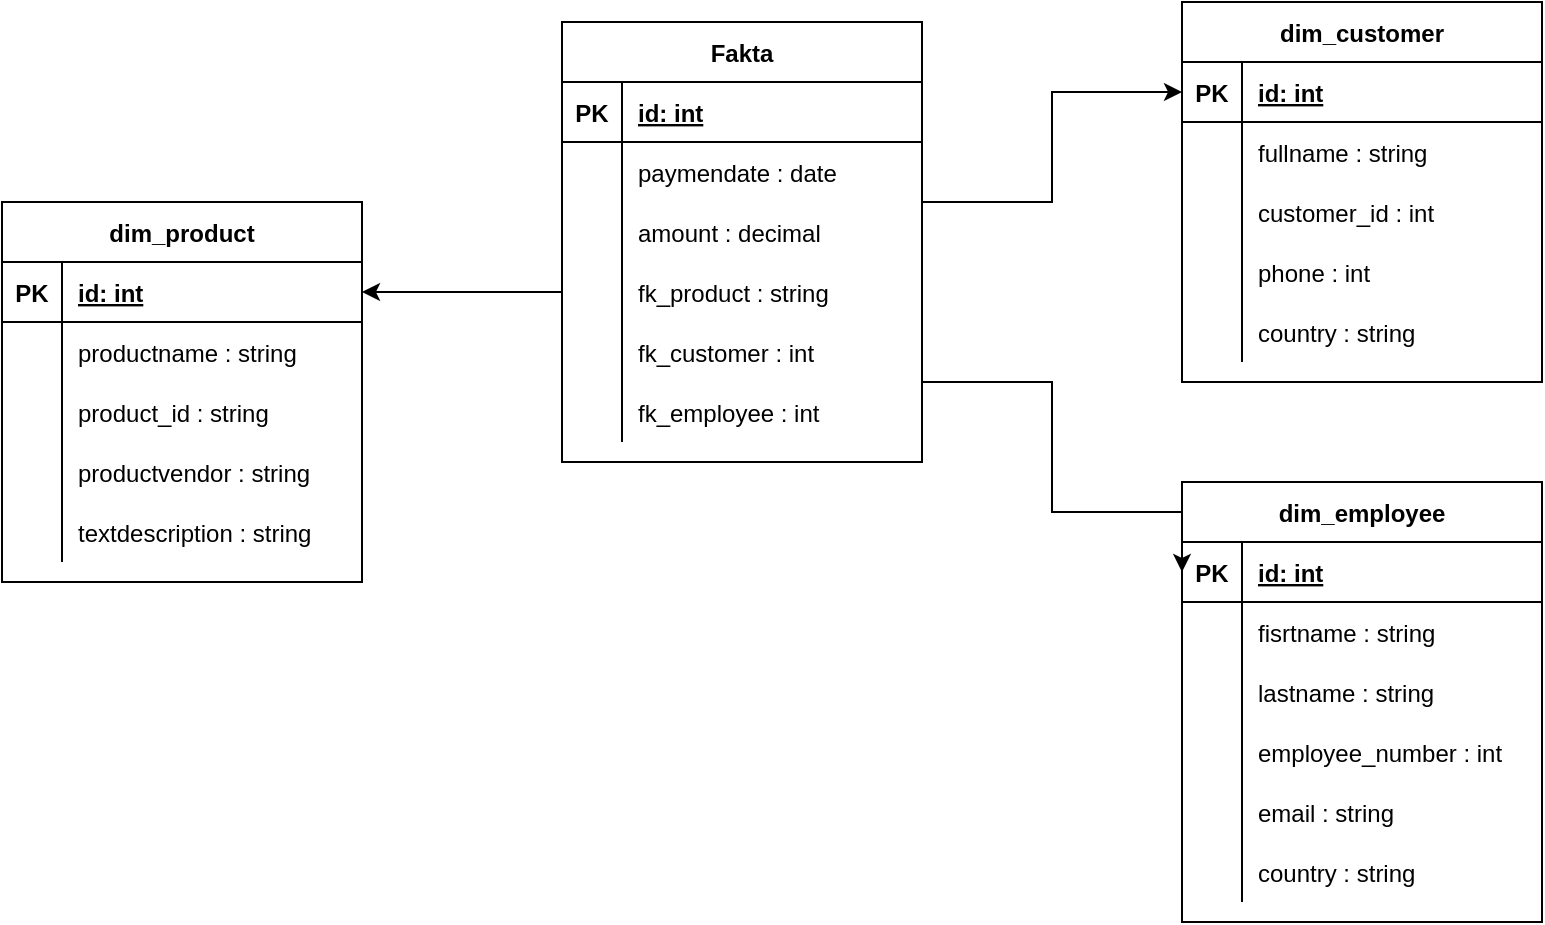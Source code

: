 <mxfile version="13.9.9" type="device"><diagram id="bdXrwiNZga5nxx35BRS3" name="Page-1"><mxGraphModel dx="1702" dy="486" grid="1" gridSize="10" guides="1" tooltips="1" connect="1" arrows="1" fold="1" page="1" pageScale="1" pageWidth="850" pageHeight="1100" math="0" shadow="0"><root><mxCell id="0"/><mxCell id="1" parent="0"/><mxCell id="JcETz3GbUN6TchG61PF5-17" style="edgeStyle=orthogonalEdgeStyle;rounded=0;orthogonalLoop=1;jettySize=auto;html=1;entryX=1;entryY=0.5;entryDx=0;entryDy=0;exitX=0;exitY=0.5;exitDx=0;exitDy=0;" parent="1" source="JcETz3GbUN6TchG61PF5-11" target="JcETz3GbUN6TchG61PF5-21" edge="1"><mxGeometry relative="1" as="geometry"><mxPoint x="208" y="190" as="sourcePoint"/></mxGeometry></mxCell><mxCell id="JcETz3GbUN6TchG61PF5-18" style="edgeStyle=orthogonalEdgeStyle;rounded=0;orthogonalLoop=1;jettySize=auto;html=1;exitX=1;exitY=0.5;exitDx=0;exitDy=0;entryX=0;entryY=0.5;entryDx=0;entryDy=0;" parent="1" source="JcETz3GbUN6TchG61PF5-14" target="JcETz3GbUN6TchG61PF5-37" edge="1"><mxGeometry relative="1" as="geometry"><mxPoint x="490" y="180" as="targetPoint"/><Array as="points"><mxPoint x="420" y="230"/><mxPoint x="485" y="230"/><mxPoint x="485" y="175"/></Array></mxGeometry></mxCell><mxCell id="JcETz3GbUN6TchG61PF5-19" style="edgeStyle=orthogonalEdgeStyle;rounded=0;orthogonalLoop=1;jettySize=auto;html=1;entryX=0;entryY=0.5;entryDx=0;entryDy=0;exitX=1;exitY=0.5;exitDx=0;exitDy=0;" parent="1" source="JcETz3GbUN6TchG61PF5-62" target="JcETz3GbUN6TchG61PF5-50" edge="1"><mxGeometry relative="1" as="geometry"><mxPoint x="210" y="295.059" as="sourcePoint"/><Array as="points"><mxPoint x="420" y="320"/><mxPoint x="485" y="320"/><mxPoint x="485" y="385"/></Array></mxGeometry></mxCell><mxCell id="JcETz3GbUN6TchG61PF5-1" value="Fakta" style="shape=table;startSize=30;container=1;collapsible=1;childLayout=tableLayout;fixedRows=1;rowLines=0;fontStyle=1;align=center;resizeLast=1;" parent="1" vertex="1"><mxGeometry x="240" y="140" width="180" height="220" as="geometry"/></mxCell><mxCell id="JcETz3GbUN6TchG61PF5-2" value="" style="shape=tableRow;horizontal=0;startSize=0;swimlaneHead=0;swimlaneBody=0;fillColor=none;collapsible=0;dropTarget=0;points=[[0,0.5],[1,0.5]];portConstraint=eastwest;top=0;left=0;right=0;bottom=1;" parent="JcETz3GbUN6TchG61PF5-1" vertex="1"><mxGeometry y="30" width="180" height="30" as="geometry"/></mxCell><mxCell id="JcETz3GbUN6TchG61PF5-3" value="PK" style="shape=partialRectangle;connectable=0;fillColor=none;top=0;left=0;bottom=0;right=0;fontStyle=1;overflow=hidden;" parent="JcETz3GbUN6TchG61PF5-2" vertex="1"><mxGeometry width="30" height="30" as="geometry"><mxRectangle width="30" height="30" as="alternateBounds"/></mxGeometry></mxCell><mxCell id="JcETz3GbUN6TchG61PF5-4" value="id: int" style="shape=partialRectangle;connectable=0;fillColor=none;top=0;left=0;bottom=0;right=0;align=left;spacingLeft=6;fontStyle=5;overflow=hidden;" parent="JcETz3GbUN6TchG61PF5-2" vertex="1"><mxGeometry x="30" width="150" height="30" as="geometry"><mxRectangle width="150" height="30" as="alternateBounds"/></mxGeometry></mxCell><mxCell id="JcETz3GbUN6TchG61PF5-5" value="" style="shape=tableRow;horizontal=0;startSize=0;swimlaneHead=0;swimlaneBody=0;fillColor=none;collapsible=0;dropTarget=0;points=[[0,0.5],[1,0.5]];portConstraint=eastwest;top=0;left=0;right=0;bottom=0;" parent="JcETz3GbUN6TchG61PF5-1" vertex="1"><mxGeometry y="60" width="180" height="30" as="geometry"/></mxCell><mxCell id="JcETz3GbUN6TchG61PF5-6" value="" style="shape=partialRectangle;connectable=0;fillColor=none;top=0;left=0;bottom=0;right=0;editable=1;overflow=hidden;" parent="JcETz3GbUN6TchG61PF5-5" vertex="1"><mxGeometry width="30" height="30" as="geometry"><mxRectangle width="30" height="30" as="alternateBounds"/></mxGeometry></mxCell><mxCell id="JcETz3GbUN6TchG61PF5-7" value="paymendate : date" style="shape=partialRectangle;connectable=0;fillColor=none;top=0;left=0;bottom=0;right=0;align=left;spacingLeft=6;overflow=hidden;" parent="JcETz3GbUN6TchG61PF5-5" vertex="1"><mxGeometry x="30" width="150" height="30" as="geometry"><mxRectangle width="150" height="30" as="alternateBounds"/></mxGeometry></mxCell><mxCell id="JcETz3GbUN6TchG61PF5-8" value="" style="shape=tableRow;horizontal=0;startSize=0;swimlaneHead=0;swimlaneBody=0;fillColor=none;collapsible=0;dropTarget=0;points=[[0,0.5],[1,0.5]];portConstraint=eastwest;top=0;left=0;right=0;bottom=0;" parent="JcETz3GbUN6TchG61PF5-1" vertex="1"><mxGeometry y="90" width="180" height="30" as="geometry"/></mxCell><mxCell id="JcETz3GbUN6TchG61PF5-9" value="" style="shape=partialRectangle;connectable=0;fillColor=none;top=0;left=0;bottom=0;right=0;editable=1;overflow=hidden;" parent="JcETz3GbUN6TchG61PF5-8" vertex="1"><mxGeometry width="30" height="30" as="geometry"><mxRectangle width="30" height="30" as="alternateBounds"/></mxGeometry></mxCell><mxCell id="JcETz3GbUN6TchG61PF5-10" value="amount : decimal" style="shape=partialRectangle;connectable=0;fillColor=none;top=0;left=0;bottom=0;right=0;align=left;spacingLeft=6;overflow=hidden;" parent="JcETz3GbUN6TchG61PF5-8" vertex="1"><mxGeometry x="30" width="150" height="30" as="geometry"><mxRectangle width="150" height="30" as="alternateBounds"/></mxGeometry></mxCell><mxCell id="JcETz3GbUN6TchG61PF5-11" value="" style="shape=tableRow;horizontal=0;startSize=0;swimlaneHead=0;swimlaneBody=0;fillColor=none;collapsible=0;dropTarget=0;points=[[0,0.5],[1,0.5]];portConstraint=eastwest;top=0;left=0;right=0;bottom=0;" parent="JcETz3GbUN6TchG61PF5-1" vertex="1"><mxGeometry y="120" width="180" height="30" as="geometry"/></mxCell><mxCell id="JcETz3GbUN6TchG61PF5-12" value="" style="shape=partialRectangle;connectable=0;fillColor=none;top=0;left=0;bottom=0;right=0;editable=1;overflow=hidden;" parent="JcETz3GbUN6TchG61PF5-11" vertex="1"><mxGeometry width="30" height="30" as="geometry"><mxRectangle width="30" height="30" as="alternateBounds"/></mxGeometry></mxCell><mxCell id="JcETz3GbUN6TchG61PF5-13" value="fk_product : string" style="shape=partialRectangle;connectable=0;fillColor=none;top=0;left=0;bottom=0;right=0;align=left;spacingLeft=6;overflow=hidden;" parent="JcETz3GbUN6TchG61PF5-11" vertex="1"><mxGeometry x="30" width="150" height="30" as="geometry"><mxRectangle width="150" height="30" as="alternateBounds"/></mxGeometry></mxCell><mxCell id="JcETz3GbUN6TchG61PF5-14" value="" style="shape=tableRow;horizontal=0;startSize=0;swimlaneHead=0;swimlaneBody=0;fillColor=none;collapsible=0;dropTarget=0;points=[[0,0.5],[1,0.5]];portConstraint=eastwest;top=0;left=0;right=0;bottom=0;" parent="JcETz3GbUN6TchG61PF5-1" vertex="1"><mxGeometry y="150" width="180" height="30" as="geometry"/></mxCell><mxCell id="JcETz3GbUN6TchG61PF5-15" value="" style="shape=partialRectangle;connectable=0;fillColor=none;top=0;left=0;bottom=0;right=0;editable=1;overflow=hidden;" parent="JcETz3GbUN6TchG61PF5-14" vertex="1"><mxGeometry width="30" height="30" as="geometry"><mxRectangle width="30" height="30" as="alternateBounds"/></mxGeometry></mxCell><mxCell id="JcETz3GbUN6TchG61PF5-16" value="fk_customer : int" style="shape=partialRectangle;connectable=0;fillColor=none;top=0;left=0;bottom=0;right=0;align=left;spacingLeft=6;overflow=hidden;" parent="JcETz3GbUN6TchG61PF5-14" vertex="1"><mxGeometry x="30" width="150" height="30" as="geometry"><mxRectangle width="150" height="30" as="alternateBounds"/></mxGeometry></mxCell><mxCell id="JcETz3GbUN6TchG61PF5-62" value="" style="shape=tableRow;horizontal=0;startSize=0;swimlaneHead=0;swimlaneBody=0;fillColor=none;collapsible=0;dropTarget=0;points=[[0,0.5],[1,0.5]];portConstraint=eastwest;top=0;left=0;right=0;bottom=0;" parent="JcETz3GbUN6TchG61PF5-1" vertex="1"><mxGeometry y="180" width="180" height="30" as="geometry"/></mxCell><mxCell id="JcETz3GbUN6TchG61PF5-63" value="" style="shape=partialRectangle;connectable=0;fillColor=none;top=0;left=0;bottom=0;right=0;editable=1;overflow=hidden;" parent="JcETz3GbUN6TchG61PF5-62" vertex="1"><mxGeometry width="30" height="30" as="geometry"><mxRectangle width="30" height="30" as="alternateBounds"/></mxGeometry></mxCell><mxCell id="JcETz3GbUN6TchG61PF5-64" value="fk_employee : int" style="shape=partialRectangle;connectable=0;fillColor=none;top=0;left=0;bottom=0;right=0;align=left;spacingLeft=6;overflow=hidden;" parent="JcETz3GbUN6TchG61PF5-62" vertex="1"><mxGeometry x="30" width="150" height="30" as="geometry"><mxRectangle width="150" height="30" as="alternateBounds"/></mxGeometry></mxCell><mxCell id="JcETz3GbUN6TchG61PF5-36" value="dim_customer" style="shape=table;startSize=30;container=1;collapsible=1;childLayout=tableLayout;fixedRows=1;rowLines=0;fontStyle=1;align=center;resizeLast=1;" parent="1" vertex="1"><mxGeometry x="550" y="130" width="180" height="190" as="geometry"/></mxCell><mxCell id="JcETz3GbUN6TchG61PF5-37" value="" style="shape=tableRow;horizontal=0;startSize=0;swimlaneHead=0;swimlaneBody=0;fillColor=none;collapsible=0;dropTarget=0;points=[[0,0.5],[1,0.5]];portConstraint=eastwest;top=0;left=0;right=0;bottom=1;" parent="JcETz3GbUN6TchG61PF5-36" vertex="1"><mxGeometry y="30" width="180" height="30" as="geometry"/></mxCell><mxCell id="JcETz3GbUN6TchG61PF5-38" value="PK" style="shape=partialRectangle;connectable=0;fillColor=none;top=0;left=0;bottom=0;right=0;fontStyle=1;overflow=hidden;" parent="JcETz3GbUN6TchG61PF5-37" vertex="1"><mxGeometry width="30" height="30" as="geometry"><mxRectangle width="30" height="30" as="alternateBounds"/></mxGeometry></mxCell><mxCell id="JcETz3GbUN6TchG61PF5-39" value="id: int" style="shape=partialRectangle;connectable=0;fillColor=none;top=0;left=0;bottom=0;right=0;align=left;spacingLeft=6;fontStyle=5;overflow=hidden;" parent="JcETz3GbUN6TchG61PF5-37" vertex="1"><mxGeometry x="30" width="150" height="30" as="geometry"><mxRectangle width="150" height="30" as="alternateBounds"/></mxGeometry></mxCell><mxCell id="JcETz3GbUN6TchG61PF5-40" value="" style="shape=tableRow;horizontal=0;startSize=0;swimlaneHead=0;swimlaneBody=0;fillColor=none;collapsible=0;dropTarget=0;points=[[0,0.5],[1,0.5]];portConstraint=eastwest;top=0;left=0;right=0;bottom=0;" parent="JcETz3GbUN6TchG61PF5-36" vertex="1"><mxGeometry y="60" width="180" height="30" as="geometry"/></mxCell><mxCell id="JcETz3GbUN6TchG61PF5-41" value="" style="shape=partialRectangle;connectable=0;fillColor=none;top=0;left=0;bottom=0;right=0;editable=1;overflow=hidden;" parent="JcETz3GbUN6TchG61PF5-40" vertex="1"><mxGeometry width="30" height="30" as="geometry"><mxRectangle width="30" height="30" as="alternateBounds"/></mxGeometry></mxCell><mxCell id="JcETz3GbUN6TchG61PF5-42" value="fullname : string" style="shape=partialRectangle;connectable=0;fillColor=none;top=0;left=0;bottom=0;right=0;align=left;spacingLeft=6;overflow=hidden;" parent="JcETz3GbUN6TchG61PF5-40" vertex="1"><mxGeometry x="30" width="150" height="30" as="geometry"><mxRectangle width="150" height="30" as="alternateBounds"/></mxGeometry></mxCell><mxCell id="JcETz3GbUN6TchG61PF5-46" value="" style="shape=tableRow;horizontal=0;startSize=0;swimlaneHead=0;swimlaneBody=0;fillColor=none;collapsible=0;dropTarget=0;points=[[0,0.5],[1,0.5]];portConstraint=eastwest;top=0;left=0;right=0;bottom=0;" parent="JcETz3GbUN6TchG61PF5-36" vertex="1"><mxGeometry y="90" width="180" height="30" as="geometry"/></mxCell><mxCell id="JcETz3GbUN6TchG61PF5-47" value="" style="shape=partialRectangle;connectable=0;fillColor=none;top=0;left=0;bottom=0;right=0;editable=1;overflow=hidden;" parent="JcETz3GbUN6TchG61PF5-46" vertex="1"><mxGeometry width="30" height="30" as="geometry"><mxRectangle width="30" height="30" as="alternateBounds"/></mxGeometry></mxCell><mxCell id="JcETz3GbUN6TchG61PF5-48" value="customer_id : int" style="shape=partialRectangle;connectable=0;fillColor=none;top=0;left=0;bottom=0;right=0;align=left;spacingLeft=6;overflow=hidden;" parent="JcETz3GbUN6TchG61PF5-46" vertex="1"><mxGeometry x="30" width="150" height="30" as="geometry"><mxRectangle width="150" height="30" as="alternateBounds"/></mxGeometry></mxCell><mxCell id="JcETz3GbUN6TchG61PF5-43" value="" style="shape=tableRow;horizontal=0;startSize=0;swimlaneHead=0;swimlaneBody=0;fillColor=none;collapsible=0;dropTarget=0;points=[[0,0.5],[1,0.5]];portConstraint=eastwest;top=0;left=0;right=0;bottom=0;" parent="JcETz3GbUN6TchG61PF5-36" vertex="1"><mxGeometry y="120" width="180" height="30" as="geometry"/></mxCell><mxCell id="JcETz3GbUN6TchG61PF5-44" value="" style="shape=partialRectangle;connectable=0;fillColor=none;top=0;left=0;bottom=0;right=0;editable=1;overflow=hidden;" parent="JcETz3GbUN6TchG61PF5-43" vertex="1"><mxGeometry width="30" height="30" as="geometry"><mxRectangle width="30" height="30" as="alternateBounds"/></mxGeometry></mxCell><mxCell id="JcETz3GbUN6TchG61PF5-45" value="phone : int" style="shape=partialRectangle;connectable=0;fillColor=none;top=0;left=0;bottom=0;right=0;align=left;spacingLeft=6;overflow=hidden;" parent="JcETz3GbUN6TchG61PF5-43" vertex="1"><mxGeometry x="30" width="150" height="30" as="geometry"><mxRectangle width="150" height="30" as="alternateBounds"/></mxGeometry></mxCell><mxCell id="jf8iu5LKXMq_33G0vEwZ-2" value="" style="shape=tableRow;horizontal=0;startSize=0;swimlaneHead=0;swimlaneBody=0;fillColor=none;collapsible=0;dropTarget=0;points=[[0,0.5],[1,0.5]];portConstraint=eastwest;top=0;left=0;right=0;bottom=0;" parent="JcETz3GbUN6TchG61PF5-36" vertex="1"><mxGeometry y="150" width="180" height="30" as="geometry"/></mxCell><mxCell id="jf8iu5LKXMq_33G0vEwZ-3" value="" style="shape=partialRectangle;connectable=0;fillColor=none;top=0;left=0;bottom=0;right=0;editable=1;overflow=hidden;" parent="jf8iu5LKXMq_33G0vEwZ-2" vertex="1"><mxGeometry width="30" height="30" as="geometry"><mxRectangle width="30" height="30" as="alternateBounds"/></mxGeometry></mxCell><mxCell id="jf8iu5LKXMq_33G0vEwZ-4" value="country : string" style="shape=partialRectangle;connectable=0;fillColor=none;top=0;left=0;bottom=0;right=0;align=left;spacingLeft=6;overflow=hidden;" parent="jf8iu5LKXMq_33G0vEwZ-2" vertex="1"><mxGeometry x="30" width="150" height="30" as="geometry"><mxRectangle width="150" height="30" as="alternateBounds"/></mxGeometry></mxCell><mxCell id="JcETz3GbUN6TchG61PF5-20" value="dim_product" style="shape=table;startSize=30;container=1;collapsible=1;childLayout=tableLayout;fixedRows=1;rowLines=0;fontStyle=1;align=center;resizeLast=1;" parent="1" vertex="1"><mxGeometry x="-40" y="230" width="180" height="190" as="geometry"/></mxCell><mxCell id="JcETz3GbUN6TchG61PF5-21" value="" style="shape=tableRow;horizontal=0;startSize=0;swimlaneHead=0;swimlaneBody=0;fillColor=none;collapsible=0;dropTarget=0;points=[[0,0.5],[1,0.5]];portConstraint=eastwest;top=0;left=0;right=0;bottom=1;" parent="JcETz3GbUN6TchG61PF5-20" vertex="1"><mxGeometry y="30" width="180" height="30" as="geometry"/></mxCell><mxCell id="JcETz3GbUN6TchG61PF5-22" value="PK" style="shape=partialRectangle;connectable=0;fillColor=none;top=0;left=0;bottom=0;right=0;fontStyle=1;overflow=hidden;" parent="JcETz3GbUN6TchG61PF5-21" vertex="1"><mxGeometry width="30" height="30" as="geometry"><mxRectangle width="30" height="30" as="alternateBounds"/></mxGeometry></mxCell><mxCell id="JcETz3GbUN6TchG61PF5-23" value="id: int" style="shape=partialRectangle;connectable=0;fillColor=none;top=0;left=0;bottom=0;right=0;align=left;spacingLeft=6;fontStyle=5;overflow=hidden;" parent="JcETz3GbUN6TchG61PF5-21" vertex="1"><mxGeometry x="30" width="150" height="30" as="geometry"><mxRectangle width="150" height="30" as="alternateBounds"/></mxGeometry></mxCell><mxCell id="JcETz3GbUN6TchG61PF5-24" value="" style="shape=tableRow;horizontal=0;startSize=0;swimlaneHead=0;swimlaneBody=0;fillColor=none;collapsible=0;dropTarget=0;points=[[0,0.5],[1,0.5]];portConstraint=eastwest;top=0;left=0;right=0;bottom=0;" parent="JcETz3GbUN6TchG61PF5-20" vertex="1"><mxGeometry y="60" width="180" height="30" as="geometry"/></mxCell><mxCell id="JcETz3GbUN6TchG61PF5-25" value="" style="shape=partialRectangle;connectable=0;fillColor=none;top=0;left=0;bottom=0;right=0;editable=1;overflow=hidden;" parent="JcETz3GbUN6TchG61PF5-24" vertex="1"><mxGeometry width="30" height="30" as="geometry"><mxRectangle width="30" height="30" as="alternateBounds"/></mxGeometry></mxCell><mxCell id="JcETz3GbUN6TchG61PF5-26" value="productname : string" style="shape=partialRectangle;connectable=0;fillColor=none;top=0;left=0;bottom=0;right=0;align=left;spacingLeft=6;overflow=hidden;" parent="JcETz3GbUN6TchG61PF5-24" vertex="1"><mxGeometry x="30" width="150" height="30" as="geometry"><mxRectangle width="150" height="30" as="alternateBounds"/></mxGeometry></mxCell><mxCell id="jf8iu5LKXMq_33G0vEwZ-8" value="" style="shape=tableRow;horizontal=0;startSize=0;swimlaneHead=0;swimlaneBody=0;fillColor=none;collapsible=0;dropTarget=0;points=[[0,0.5],[1,0.5]];portConstraint=eastwest;top=0;left=0;right=0;bottom=0;" parent="JcETz3GbUN6TchG61PF5-20" vertex="1"><mxGeometry y="90" width="180" height="30" as="geometry"/></mxCell><mxCell id="jf8iu5LKXMq_33G0vEwZ-9" value="" style="shape=partialRectangle;connectable=0;fillColor=none;top=0;left=0;bottom=0;right=0;editable=1;overflow=hidden;" parent="jf8iu5LKXMq_33G0vEwZ-8" vertex="1"><mxGeometry width="30" height="30" as="geometry"><mxRectangle width="30" height="30" as="alternateBounds"/></mxGeometry></mxCell><mxCell id="jf8iu5LKXMq_33G0vEwZ-10" value="product_id : string" style="shape=partialRectangle;connectable=0;fillColor=none;top=0;left=0;bottom=0;right=0;align=left;spacingLeft=6;overflow=hidden;" parent="jf8iu5LKXMq_33G0vEwZ-8" vertex="1"><mxGeometry x="30" width="150" height="30" as="geometry"><mxRectangle width="150" height="30" as="alternateBounds"/></mxGeometry></mxCell><mxCell id="JcETz3GbUN6TchG61PF5-30" value="" style="shape=tableRow;horizontal=0;startSize=0;swimlaneHead=0;swimlaneBody=0;fillColor=none;collapsible=0;dropTarget=0;points=[[0,0.5],[1,0.5]];portConstraint=eastwest;top=0;left=0;right=0;bottom=0;" parent="JcETz3GbUN6TchG61PF5-20" vertex="1"><mxGeometry y="120" width="180" height="30" as="geometry"/></mxCell><mxCell id="JcETz3GbUN6TchG61PF5-31" value="" style="shape=partialRectangle;connectable=0;fillColor=none;top=0;left=0;bottom=0;right=0;editable=1;overflow=hidden;" parent="JcETz3GbUN6TchG61PF5-30" vertex="1"><mxGeometry width="30" height="30" as="geometry"><mxRectangle width="30" height="30" as="alternateBounds"/></mxGeometry></mxCell><mxCell id="JcETz3GbUN6TchG61PF5-32" value="productvendor : string" style="shape=partialRectangle;connectable=0;fillColor=none;top=0;left=0;bottom=0;right=0;align=left;spacingLeft=6;overflow=hidden;" parent="JcETz3GbUN6TchG61PF5-30" vertex="1"><mxGeometry x="30" width="150" height="30" as="geometry"><mxRectangle width="150" height="30" as="alternateBounds"/></mxGeometry></mxCell><mxCell id="JcETz3GbUN6TchG61PF5-33" value="" style="shape=tableRow;horizontal=0;startSize=0;swimlaneHead=0;swimlaneBody=0;fillColor=none;collapsible=0;dropTarget=0;points=[[0,0.5],[1,0.5]];portConstraint=eastwest;top=0;left=0;right=0;bottom=0;" parent="JcETz3GbUN6TchG61PF5-20" vertex="1"><mxGeometry y="150" width="180" height="30" as="geometry"/></mxCell><mxCell id="JcETz3GbUN6TchG61PF5-34" value="" style="shape=partialRectangle;connectable=0;fillColor=none;top=0;left=0;bottom=0;right=0;editable=1;overflow=hidden;" parent="JcETz3GbUN6TchG61PF5-33" vertex="1"><mxGeometry width="30" height="30" as="geometry"><mxRectangle width="30" height="30" as="alternateBounds"/></mxGeometry></mxCell><mxCell id="JcETz3GbUN6TchG61PF5-35" value="textdescription : string" style="shape=partialRectangle;connectable=0;fillColor=none;top=0;left=0;bottom=0;right=0;align=left;spacingLeft=6;overflow=hidden;" parent="JcETz3GbUN6TchG61PF5-33" vertex="1"><mxGeometry x="30" width="150" height="30" as="geometry"><mxRectangle width="150" height="30" as="alternateBounds"/></mxGeometry></mxCell><mxCell id="JcETz3GbUN6TchG61PF5-49" value="dim_employee" style="shape=table;startSize=30;container=1;collapsible=1;childLayout=tableLayout;fixedRows=1;rowLines=0;fontStyle=1;align=center;resizeLast=1;" parent="1" vertex="1"><mxGeometry x="550" y="370" width="180" height="220" as="geometry"/></mxCell><mxCell id="JcETz3GbUN6TchG61PF5-50" value="" style="shape=tableRow;horizontal=0;startSize=0;swimlaneHead=0;swimlaneBody=0;fillColor=none;collapsible=0;dropTarget=0;points=[[0,0.5],[1,0.5]];portConstraint=eastwest;top=0;left=0;right=0;bottom=1;" parent="JcETz3GbUN6TchG61PF5-49" vertex="1"><mxGeometry y="30" width="180" height="30" as="geometry"/></mxCell><mxCell id="JcETz3GbUN6TchG61PF5-51" value="PK" style="shape=partialRectangle;connectable=0;fillColor=none;top=0;left=0;bottom=0;right=0;fontStyle=1;overflow=hidden;" parent="JcETz3GbUN6TchG61PF5-50" vertex="1"><mxGeometry width="30" height="30" as="geometry"><mxRectangle width="30" height="30" as="alternateBounds"/></mxGeometry></mxCell><mxCell id="JcETz3GbUN6TchG61PF5-52" value="id: int" style="shape=partialRectangle;connectable=0;fillColor=none;top=0;left=0;bottom=0;right=0;align=left;spacingLeft=6;fontStyle=5;overflow=hidden;" parent="JcETz3GbUN6TchG61PF5-50" vertex="1"><mxGeometry x="30" width="150" height="30" as="geometry"><mxRectangle width="150" height="30" as="alternateBounds"/></mxGeometry></mxCell><mxCell id="JcETz3GbUN6TchG61PF5-53" value="" style="shape=tableRow;horizontal=0;startSize=0;swimlaneHead=0;swimlaneBody=0;fillColor=none;collapsible=0;dropTarget=0;points=[[0,0.5],[1,0.5]];portConstraint=eastwest;top=0;left=0;right=0;bottom=0;" parent="JcETz3GbUN6TchG61PF5-49" vertex="1"><mxGeometry y="60" width="180" height="30" as="geometry"/></mxCell><mxCell id="JcETz3GbUN6TchG61PF5-54" value="" style="shape=partialRectangle;connectable=0;fillColor=none;top=0;left=0;bottom=0;right=0;editable=1;overflow=hidden;" parent="JcETz3GbUN6TchG61PF5-53" vertex="1"><mxGeometry width="30" height="30" as="geometry"><mxRectangle width="30" height="30" as="alternateBounds"/></mxGeometry></mxCell><mxCell id="JcETz3GbUN6TchG61PF5-55" value="fisrtname : string" style="shape=partialRectangle;connectable=0;fillColor=none;top=0;left=0;bottom=0;right=0;align=left;spacingLeft=6;overflow=hidden;" parent="JcETz3GbUN6TchG61PF5-53" vertex="1"><mxGeometry x="30" width="150" height="30" as="geometry"><mxRectangle width="150" height="30" as="alternateBounds"/></mxGeometry></mxCell><mxCell id="15f6i8OAUomY8O3cbVf2-4" value="" style="shape=tableRow;horizontal=0;startSize=0;swimlaneHead=0;swimlaneBody=0;fillColor=none;collapsible=0;dropTarget=0;points=[[0,0.5],[1,0.5]];portConstraint=eastwest;top=0;left=0;right=0;bottom=0;" parent="JcETz3GbUN6TchG61PF5-49" vertex="1"><mxGeometry y="90" width="180" height="30" as="geometry"/></mxCell><mxCell id="15f6i8OAUomY8O3cbVf2-5" value="" style="shape=partialRectangle;connectable=0;fillColor=none;top=0;left=0;bottom=0;right=0;editable=1;overflow=hidden;" parent="15f6i8OAUomY8O3cbVf2-4" vertex="1"><mxGeometry width="30" height="30" as="geometry"><mxRectangle width="30" height="30" as="alternateBounds"/></mxGeometry></mxCell><mxCell id="15f6i8OAUomY8O3cbVf2-6" value="lastname : string" style="shape=partialRectangle;connectable=0;fillColor=none;top=0;left=0;bottom=0;right=0;align=left;spacingLeft=6;overflow=hidden;" parent="15f6i8OAUomY8O3cbVf2-4" vertex="1"><mxGeometry x="30" width="150" height="30" as="geometry"><mxRectangle width="150" height="30" as="alternateBounds"/></mxGeometry></mxCell><mxCell id="JcETz3GbUN6TchG61PF5-59" value="" style="shape=tableRow;horizontal=0;startSize=0;swimlaneHead=0;swimlaneBody=0;fillColor=none;collapsible=0;dropTarget=0;points=[[0,0.5],[1,0.5]];portConstraint=eastwest;top=0;left=0;right=0;bottom=0;" parent="JcETz3GbUN6TchG61PF5-49" vertex="1"><mxGeometry y="120" width="180" height="30" as="geometry"/></mxCell><mxCell id="JcETz3GbUN6TchG61PF5-60" value="" style="shape=partialRectangle;connectable=0;fillColor=none;top=0;left=0;bottom=0;right=0;editable=1;overflow=hidden;" parent="JcETz3GbUN6TchG61PF5-59" vertex="1"><mxGeometry width="30" height="30" as="geometry"><mxRectangle width="30" height="30" as="alternateBounds"/></mxGeometry></mxCell><mxCell id="JcETz3GbUN6TchG61PF5-61" value="employee_number : int" style="shape=partialRectangle;connectable=0;fillColor=none;top=0;left=0;bottom=0;right=0;align=left;spacingLeft=6;overflow=hidden;" parent="JcETz3GbUN6TchG61PF5-59" vertex="1"><mxGeometry x="30" width="150" height="30" as="geometry"><mxRectangle width="150" height="30" as="alternateBounds"/></mxGeometry></mxCell><mxCell id="jf8iu5LKXMq_33G0vEwZ-5" value="" style="shape=tableRow;horizontal=0;startSize=0;swimlaneHead=0;swimlaneBody=0;fillColor=none;collapsible=0;dropTarget=0;points=[[0,0.5],[1,0.5]];portConstraint=eastwest;top=0;left=0;right=0;bottom=0;" parent="JcETz3GbUN6TchG61PF5-49" vertex="1"><mxGeometry y="150" width="180" height="30" as="geometry"/></mxCell><mxCell id="jf8iu5LKXMq_33G0vEwZ-6" value="" style="shape=partialRectangle;connectable=0;fillColor=none;top=0;left=0;bottom=0;right=0;editable=1;overflow=hidden;" parent="jf8iu5LKXMq_33G0vEwZ-5" vertex="1"><mxGeometry width="30" height="30" as="geometry"><mxRectangle width="30" height="30" as="alternateBounds"/></mxGeometry></mxCell><mxCell id="jf8iu5LKXMq_33G0vEwZ-7" value="email : string" style="shape=partialRectangle;connectable=0;fillColor=none;top=0;left=0;bottom=0;right=0;align=left;spacingLeft=6;overflow=hidden;" parent="jf8iu5LKXMq_33G0vEwZ-5" vertex="1"><mxGeometry x="30" width="150" height="30" as="geometry"><mxRectangle width="150" height="30" as="alternateBounds"/></mxGeometry></mxCell><mxCell id="JcETz3GbUN6TchG61PF5-56" value="" style="shape=tableRow;horizontal=0;startSize=0;swimlaneHead=0;swimlaneBody=0;fillColor=none;collapsible=0;dropTarget=0;points=[[0,0.5],[1,0.5]];portConstraint=eastwest;top=0;left=0;right=0;bottom=0;" parent="JcETz3GbUN6TchG61PF5-49" vertex="1"><mxGeometry y="180" width="180" height="30" as="geometry"/></mxCell><mxCell id="JcETz3GbUN6TchG61PF5-57" value="" style="shape=partialRectangle;connectable=0;fillColor=none;top=0;left=0;bottom=0;right=0;editable=1;overflow=hidden;" parent="JcETz3GbUN6TchG61PF5-56" vertex="1"><mxGeometry width="30" height="30" as="geometry"><mxRectangle width="30" height="30" as="alternateBounds"/></mxGeometry></mxCell><mxCell id="JcETz3GbUN6TchG61PF5-58" value="country : string" style="shape=partialRectangle;connectable=0;fillColor=none;top=0;left=0;bottom=0;right=0;align=left;spacingLeft=6;overflow=hidden;" parent="JcETz3GbUN6TchG61PF5-56" vertex="1"><mxGeometry x="30" width="150" height="30" as="geometry"><mxRectangle width="150" height="30" as="alternateBounds"/></mxGeometry></mxCell></root></mxGraphModel></diagram></mxfile>
